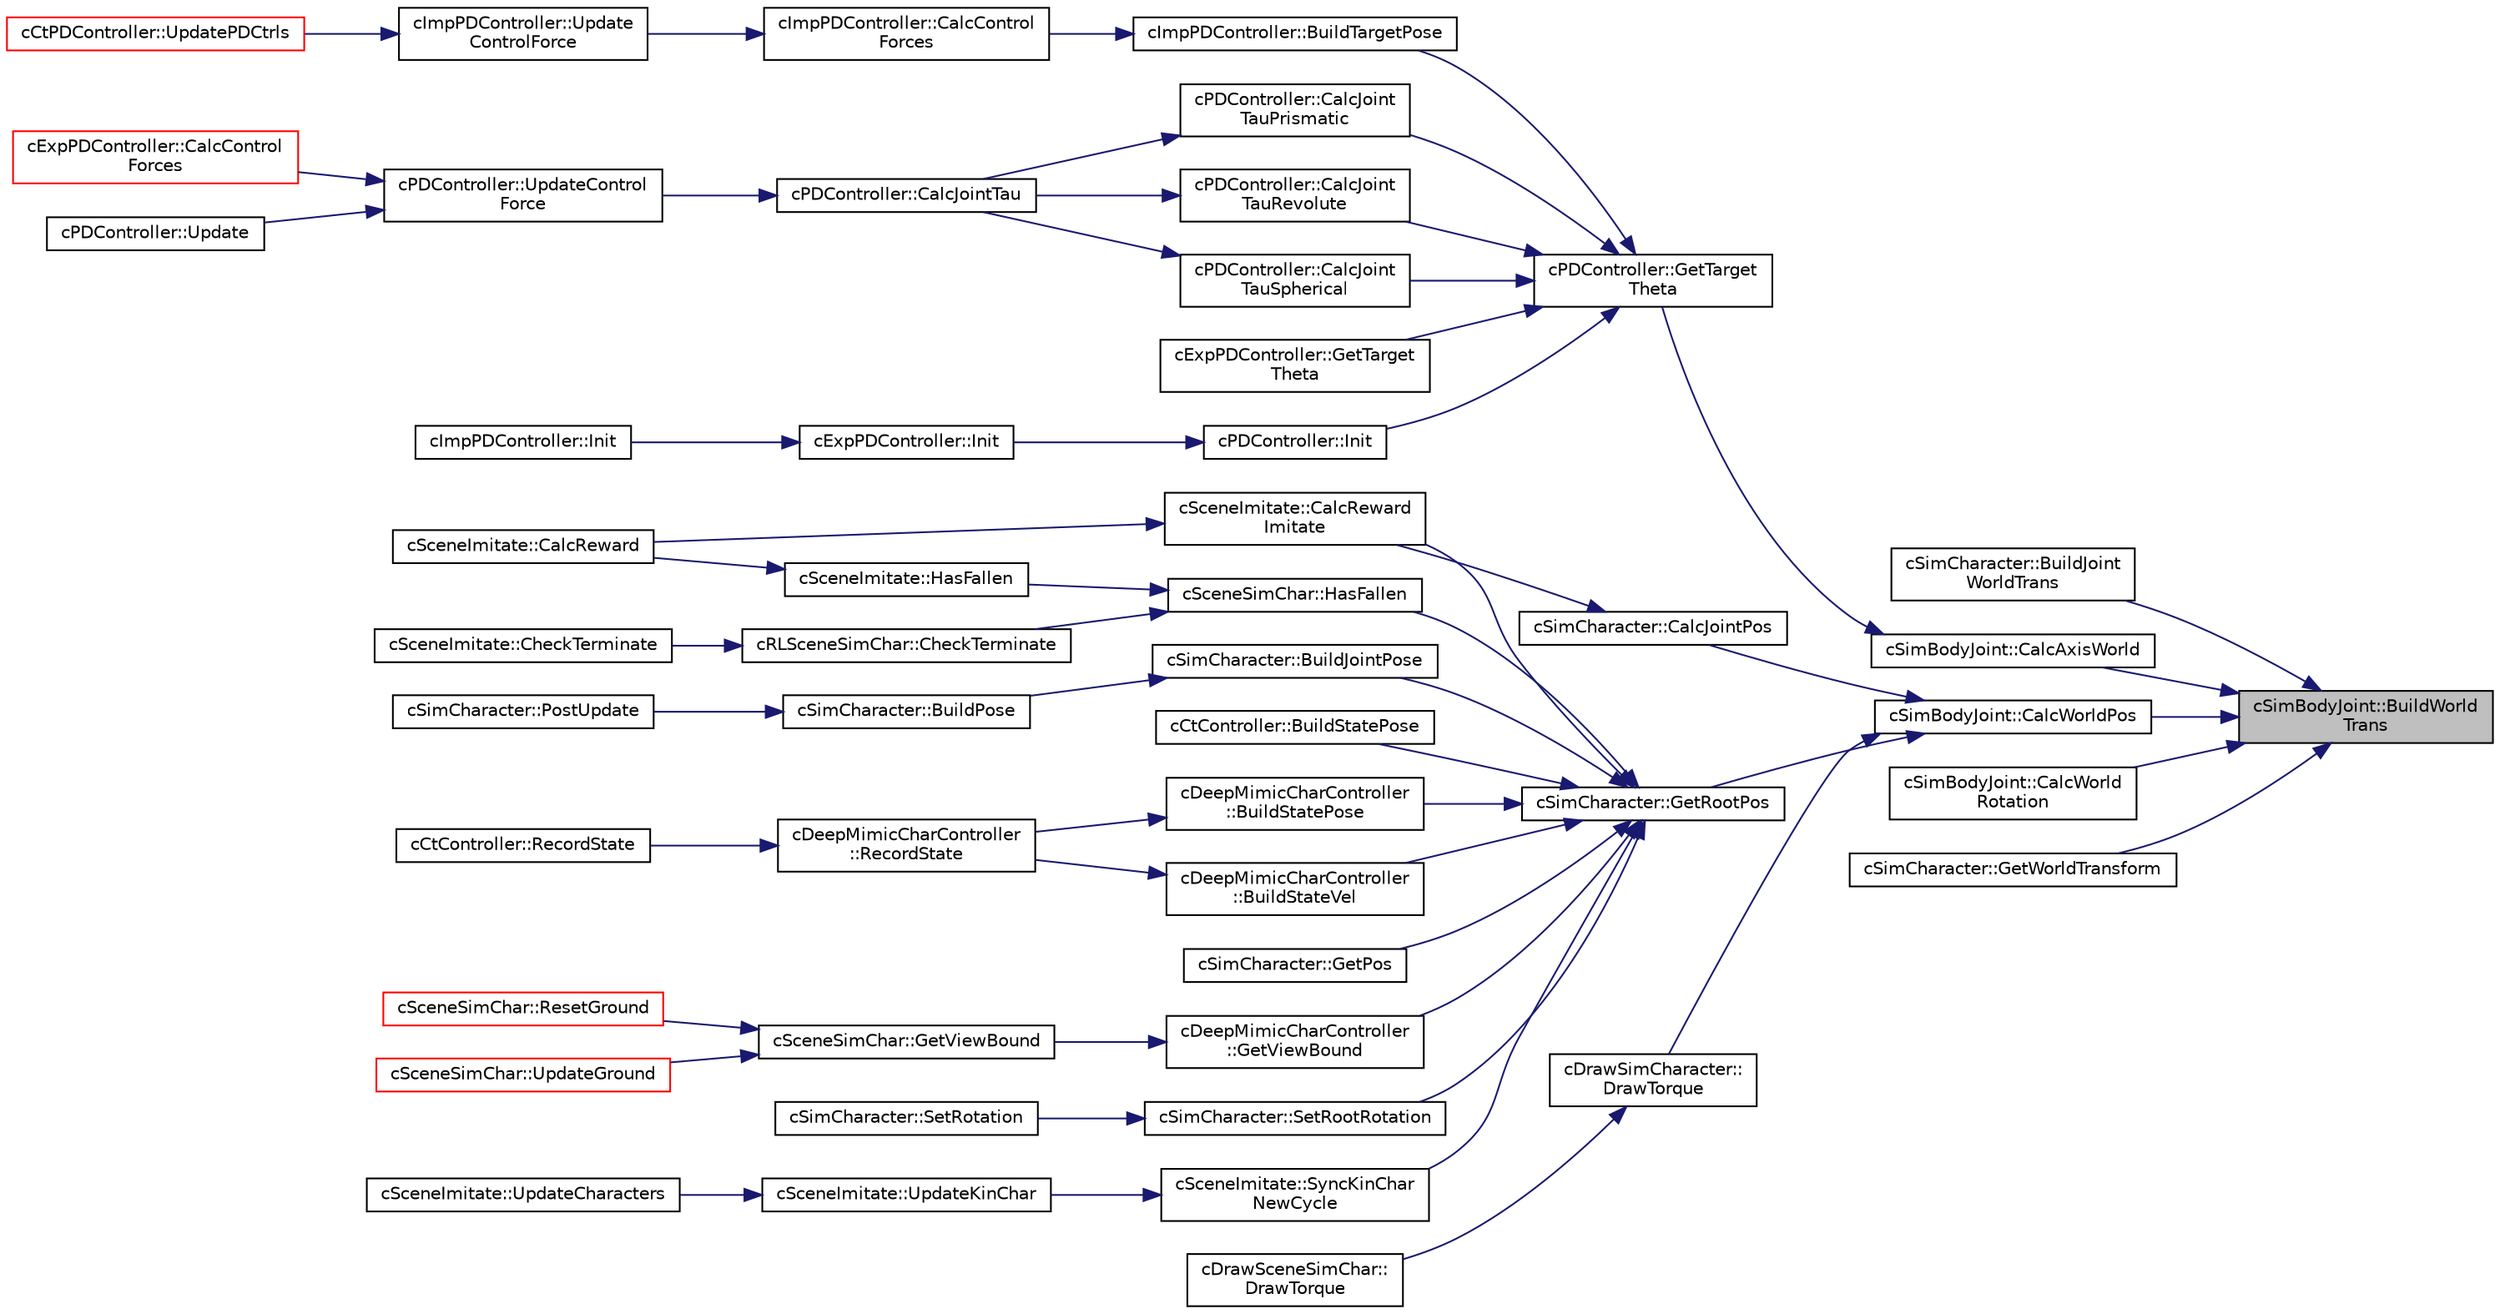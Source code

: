 digraph "cSimBodyJoint::BuildWorldTrans"
{
 // LATEX_PDF_SIZE
  edge [fontname="Helvetica",fontsize="10",labelfontname="Helvetica",labelfontsize="10"];
  node [fontname="Helvetica",fontsize="10",shape=record];
  rankdir="RL";
  Node1 [label="cSimBodyJoint::BuildWorld\lTrans",height=0.2,width=0.4,color="black", fillcolor="grey75", style="filled", fontcolor="black",tooltip=" "];
  Node1 -> Node2 [dir="back",color="midnightblue",fontsize="10",style="solid",fontname="Helvetica"];
  Node2 [label="cSimCharacter::BuildJoint\lWorldTrans",height=0.2,width=0.4,color="black", fillcolor="white", style="filled",URL="$classc_sim_character.html#a2441caf7642438cb5e0555db736abe0b",tooltip=" "];
  Node1 -> Node3 [dir="back",color="midnightblue",fontsize="10",style="solid",fontname="Helvetica"];
  Node3 [label="cSimBodyJoint::CalcAxisWorld",height=0.2,width=0.4,color="black", fillcolor="white", style="filled",URL="$classc_sim_body_joint.html#a7778a8cf021f520c8df23d1f4656f6cb",tooltip=" "];
  Node3 -> Node4 [dir="back",color="midnightblue",fontsize="10",style="solid",fontname="Helvetica"];
  Node4 [label="cPDController::GetTarget\lTheta",height=0.2,width=0.4,color="black", fillcolor="white", style="filled",URL="$classc_p_d_controller.html#a6cdb7ada883910dfb5571110ade2d1aa",tooltip=" "];
  Node4 -> Node5 [dir="back",color="midnightblue",fontsize="10",style="solid",fontname="Helvetica"];
  Node5 [label="cImpPDController::BuildTargetPose",height=0.2,width=0.4,color="black", fillcolor="white", style="filled",URL="$classc_imp_p_d_controller.html#ab0cbdb157d74f97bdd3a97560de89e3c",tooltip=" "];
  Node5 -> Node6 [dir="back",color="midnightblue",fontsize="10",style="solid",fontname="Helvetica"];
  Node6 [label="cImpPDController::CalcControl\lForces",height=0.2,width=0.4,color="black", fillcolor="white", style="filled",URL="$classc_imp_p_d_controller.html#ad842a2f1c8e4fcc041e5e5c92251711f",tooltip=" "];
  Node6 -> Node7 [dir="back",color="midnightblue",fontsize="10",style="solid",fontname="Helvetica"];
  Node7 [label="cImpPDController::Update\lControlForce",height=0.2,width=0.4,color="black", fillcolor="white", style="filled",URL="$classc_imp_p_d_controller.html#a1720b102b3336b93c5d09d6740492eec",tooltip=" "];
  Node7 -> Node8 [dir="back",color="midnightblue",fontsize="10",style="solid",fontname="Helvetica"];
  Node8 [label="cCtPDController::UpdatePDCtrls",height=0.2,width=0.4,color="red", fillcolor="white", style="filled",URL="$classc_ct_p_d_controller.html#a6125968b7f2f754ff772124f23ad6298",tooltip=" "];
  Node4 -> Node10 [dir="back",color="midnightblue",fontsize="10",style="solid",fontname="Helvetica"];
  Node10 [label="cPDController::CalcJoint\lTauPrismatic",height=0.2,width=0.4,color="black", fillcolor="white", style="filled",URL="$classc_p_d_controller.html#ab772d609979765d7f638829d24c9c25f",tooltip=" "];
  Node10 -> Node11 [dir="back",color="midnightblue",fontsize="10",style="solid",fontname="Helvetica"];
  Node11 [label="cPDController::CalcJointTau",height=0.2,width=0.4,color="black", fillcolor="white", style="filled",URL="$classc_p_d_controller.html#a61098c094ba822326b5b3e1f8815b45d",tooltip=" "];
  Node11 -> Node12 [dir="back",color="midnightblue",fontsize="10",style="solid",fontname="Helvetica"];
  Node12 [label="cPDController::UpdateControl\lForce",height=0.2,width=0.4,color="black", fillcolor="white", style="filled",URL="$classc_p_d_controller.html#a55bc39133f19f258f9765c6619838f92",tooltip=" "];
  Node12 -> Node13 [dir="back",color="midnightblue",fontsize="10",style="solid",fontname="Helvetica"];
  Node13 [label="cExpPDController::CalcControl\lForces",height=0.2,width=0.4,color="red", fillcolor="white", style="filled",URL="$classc_exp_p_d_controller.html#ab89c0bc19d88877c69b48c32a2afe9e2",tooltip=" "];
  Node12 -> Node16 [dir="back",color="midnightblue",fontsize="10",style="solid",fontname="Helvetica"];
  Node16 [label="cPDController::Update",height=0.2,width=0.4,color="black", fillcolor="white", style="filled",URL="$classc_p_d_controller.html#a21691ce60be812e16d73e13a909b5698",tooltip=" "];
  Node4 -> Node17 [dir="back",color="midnightblue",fontsize="10",style="solid",fontname="Helvetica"];
  Node17 [label="cPDController::CalcJoint\lTauRevolute",height=0.2,width=0.4,color="black", fillcolor="white", style="filled",URL="$classc_p_d_controller.html#a319ce63bb811cb82b571138a090d2bf5",tooltip=" "];
  Node17 -> Node11 [dir="back",color="midnightblue",fontsize="10",style="solid",fontname="Helvetica"];
  Node4 -> Node18 [dir="back",color="midnightblue",fontsize="10",style="solid",fontname="Helvetica"];
  Node18 [label="cPDController::CalcJoint\lTauSpherical",height=0.2,width=0.4,color="black", fillcolor="white", style="filled",URL="$classc_p_d_controller.html#a6db5c1ae59f16bf20dd98c2d86772d38",tooltip=" "];
  Node18 -> Node11 [dir="back",color="midnightblue",fontsize="10",style="solid",fontname="Helvetica"];
  Node4 -> Node19 [dir="back",color="midnightblue",fontsize="10",style="solid",fontname="Helvetica"];
  Node19 [label="cExpPDController::GetTarget\lTheta",height=0.2,width=0.4,color="black", fillcolor="white", style="filled",URL="$classc_exp_p_d_controller.html#ad48233e9721ad4c9a72121ce013c553f",tooltip=" "];
  Node4 -> Node20 [dir="back",color="midnightblue",fontsize="10",style="solid",fontname="Helvetica"];
  Node20 [label="cPDController::Init",height=0.2,width=0.4,color="black", fillcolor="white", style="filled",URL="$classc_p_d_controller.html#a760e2468925bff63cd0966b1a0f20c13",tooltip=" "];
  Node20 -> Node21 [dir="back",color="midnightblue",fontsize="10",style="solid",fontname="Helvetica"];
  Node21 [label="cExpPDController::Init",height=0.2,width=0.4,color="black", fillcolor="white", style="filled",URL="$classc_exp_p_d_controller.html#a3aac3bb46f672354b1b4991bc5cbb297",tooltip=" "];
  Node21 -> Node22 [dir="back",color="midnightblue",fontsize="10",style="solid",fontname="Helvetica"];
  Node22 [label="cImpPDController::Init",height=0.2,width=0.4,color="black", fillcolor="white", style="filled",URL="$classc_imp_p_d_controller.html#a3088ee721f685b485cc6084907c292a5",tooltip=" "];
  Node1 -> Node23 [dir="back",color="midnightblue",fontsize="10",style="solid",fontname="Helvetica"];
  Node23 [label="cSimBodyJoint::CalcWorldPos",height=0.2,width=0.4,color="black", fillcolor="white", style="filled",URL="$classc_sim_body_joint.html#a24f75e09a36dd752f54298923b202da7",tooltip=" "];
  Node23 -> Node24 [dir="back",color="midnightblue",fontsize="10",style="solid",fontname="Helvetica"];
  Node24 [label="cSimCharacter::CalcJointPos",height=0.2,width=0.4,color="black", fillcolor="white", style="filled",URL="$classc_sim_character.html#ac7bbfcbc0ad78bd6f289b557ceb6d7af",tooltip=" "];
  Node24 -> Node25 [dir="back",color="midnightblue",fontsize="10",style="solid",fontname="Helvetica"];
  Node25 [label="cSceneImitate::CalcReward\lImitate",height=0.2,width=0.4,color="black", fillcolor="white", style="filled",URL="$classc_scene_imitate.html#a5fa3ac5de8bbde3998e4943fcf8ab18b",tooltip=" "];
  Node25 -> Node26 [dir="back",color="midnightblue",fontsize="10",style="solid",fontname="Helvetica"];
  Node26 [label="cSceneImitate::CalcReward",height=0.2,width=0.4,color="black", fillcolor="white", style="filled",URL="$classc_scene_imitate.html#aed775e0aa0df893f1df6b35cda0cbeab",tooltip=" "];
  Node23 -> Node27 [dir="back",color="midnightblue",fontsize="10",style="solid",fontname="Helvetica"];
  Node27 [label="cDrawSimCharacter::\lDrawTorque",height=0.2,width=0.4,color="black", fillcolor="white", style="filled",URL="$classc_draw_sim_character.html#a8d80e489711dc094d9f5dda0f6f5bcfc",tooltip=" "];
  Node27 -> Node28 [dir="back",color="midnightblue",fontsize="10",style="solid",fontname="Helvetica"];
  Node28 [label="cDrawSceneSimChar::\lDrawTorque",height=0.2,width=0.4,color="black", fillcolor="white", style="filled",URL="$classc_draw_scene_sim_char.html#ade2b8139ed9ab688252c061e13cf5aba",tooltip=" "];
  Node23 -> Node29 [dir="back",color="midnightblue",fontsize="10",style="solid",fontname="Helvetica"];
  Node29 [label="cSimCharacter::GetRootPos",height=0.2,width=0.4,color="black", fillcolor="white", style="filled",URL="$classc_sim_character.html#a546a3ce5d658ff704e9c3ca855a7e695",tooltip=" "];
  Node29 -> Node30 [dir="back",color="midnightblue",fontsize="10",style="solid",fontname="Helvetica"];
  Node30 [label="cSimCharacter::BuildJointPose",height=0.2,width=0.4,color="black", fillcolor="white", style="filled",URL="$classc_sim_character.html#a898aa0ad7809c8df375286e16d315542",tooltip=" "];
  Node30 -> Node31 [dir="back",color="midnightblue",fontsize="10",style="solid",fontname="Helvetica"];
  Node31 [label="cSimCharacter::BuildPose",height=0.2,width=0.4,color="black", fillcolor="white", style="filled",URL="$classc_sim_character.html#a01a4858503a34a2d620bdb02f7b1f6e6",tooltip=" "];
  Node31 -> Node32 [dir="back",color="midnightblue",fontsize="10",style="solid",fontname="Helvetica"];
  Node32 [label="cSimCharacter::PostUpdate",height=0.2,width=0.4,color="black", fillcolor="white", style="filled",URL="$classc_sim_character.html#a8c66097eb42b23db0bd0a8f156cf7871",tooltip=" "];
  Node29 -> Node33 [dir="back",color="midnightblue",fontsize="10",style="solid",fontname="Helvetica"];
  Node33 [label="cCtController::BuildStatePose",height=0.2,width=0.4,color="black", fillcolor="white", style="filled",URL="$classc_ct_controller.html#a696c4c6d34d0500a6ff83fc359ec680c",tooltip=" "];
  Node29 -> Node34 [dir="back",color="midnightblue",fontsize="10",style="solid",fontname="Helvetica"];
  Node34 [label="cDeepMimicCharController\l::BuildStatePose",height=0.2,width=0.4,color="black", fillcolor="white", style="filled",URL="$classc_deep_mimic_char_controller.html#a6e6b46c058bd75ba865a1f65558609f3",tooltip=" "];
  Node34 -> Node35 [dir="back",color="midnightblue",fontsize="10",style="solid",fontname="Helvetica"];
  Node35 [label="cDeepMimicCharController\l::RecordState",height=0.2,width=0.4,color="black", fillcolor="white", style="filled",URL="$classc_deep_mimic_char_controller.html#a338b2c5e9bdfb90f2aba993442514a7e",tooltip=" "];
  Node35 -> Node36 [dir="back",color="midnightblue",fontsize="10",style="solid",fontname="Helvetica"];
  Node36 [label="cCtController::RecordState",height=0.2,width=0.4,color="black", fillcolor="white", style="filled",URL="$classc_ct_controller.html#a3add308061c76bcd016e0b972d51c72d",tooltip=" "];
  Node29 -> Node37 [dir="back",color="midnightblue",fontsize="10",style="solid",fontname="Helvetica"];
  Node37 [label="cDeepMimicCharController\l::BuildStateVel",height=0.2,width=0.4,color="black", fillcolor="white", style="filled",URL="$classc_deep_mimic_char_controller.html#a3a35e6d7bc79f90096215a43b508728f",tooltip=" "];
  Node37 -> Node35 [dir="back",color="midnightblue",fontsize="10",style="solid",fontname="Helvetica"];
  Node29 -> Node25 [dir="back",color="midnightblue",fontsize="10",style="solid",fontname="Helvetica"];
  Node29 -> Node38 [dir="back",color="midnightblue",fontsize="10",style="solid",fontname="Helvetica"];
  Node38 [label="cSimCharacter::GetPos",height=0.2,width=0.4,color="black", fillcolor="white", style="filled",URL="$classc_sim_character.html#a8a42e054eb40422eb1c0c7cc41eb1714",tooltip=" "];
  Node29 -> Node39 [dir="back",color="midnightblue",fontsize="10",style="solid",fontname="Helvetica"];
  Node39 [label="cDeepMimicCharController\l::GetViewBound",height=0.2,width=0.4,color="black", fillcolor="white", style="filled",URL="$classc_deep_mimic_char_controller.html#a5d58de9124adda327251d44de5fd71db",tooltip=" "];
  Node39 -> Node40 [dir="back",color="midnightblue",fontsize="10",style="solid",fontname="Helvetica"];
  Node40 [label="cSceneSimChar::GetViewBound",height=0.2,width=0.4,color="black", fillcolor="white", style="filled",URL="$classc_scene_sim_char.html#a37bb4057942322918f8f1a3525e6fa0c",tooltip=" "];
  Node40 -> Node41 [dir="back",color="midnightblue",fontsize="10",style="solid",fontname="Helvetica"];
  Node41 [label="cSceneSimChar::ResetGround",height=0.2,width=0.4,color="red", fillcolor="white", style="filled",URL="$classc_scene_sim_char.html#a8e798cd69e238840eaa810c7ada70211",tooltip=" "];
  Node40 -> Node44 [dir="back",color="midnightblue",fontsize="10",style="solid",fontname="Helvetica"];
  Node44 [label="cSceneSimChar::UpdateGround",height=0.2,width=0.4,color="red", fillcolor="white", style="filled",URL="$classc_scene_sim_char.html#a8e7f084e6a02854ff1c89eeb9aabcf70",tooltip=" "];
  Node29 -> Node46 [dir="back",color="midnightblue",fontsize="10",style="solid",fontname="Helvetica"];
  Node46 [label="cSceneSimChar::HasFallen",height=0.2,width=0.4,color="black", fillcolor="white", style="filled",URL="$classc_scene_sim_char.html#a2d9d2d5351d24ce257ada868f1743f9f",tooltip=" "];
  Node46 -> Node47 [dir="back",color="midnightblue",fontsize="10",style="solid",fontname="Helvetica"];
  Node47 [label="cRLSceneSimChar::CheckTerminate",height=0.2,width=0.4,color="black", fillcolor="white", style="filled",URL="$classc_r_l_scene_sim_char.html#a2bf595df93e15631434cceaa7b2d6485",tooltip=" "];
  Node47 -> Node48 [dir="back",color="midnightblue",fontsize="10",style="solid",fontname="Helvetica"];
  Node48 [label="cSceneImitate::CheckTerminate",height=0.2,width=0.4,color="black", fillcolor="white", style="filled",URL="$classc_scene_imitate.html#a6a032059e59b48310d61e030ec6a1487",tooltip=" "];
  Node46 -> Node49 [dir="back",color="midnightblue",fontsize="10",style="solid",fontname="Helvetica"];
  Node49 [label="cSceneImitate::HasFallen",height=0.2,width=0.4,color="black", fillcolor="white", style="filled",URL="$classc_scene_imitate.html#ac54dfa6cb9419e50910435b46160727e",tooltip=" "];
  Node49 -> Node26 [dir="back",color="midnightblue",fontsize="10",style="solid",fontname="Helvetica"];
  Node29 -> Node50 [dir="back",color="midnightblue",fontsize="10",style="solid",fontname="Helvetica"];
  Node50 [label="cSimCharacter::SetRootRotation",height=0.2,width=0.4,color="black", fillcolor="white", style="filled",URL="$classc_sim_character.html#a1a3707aa881b23e81ef49b86e04c9c76",tooltip=" "];
  Node50 -> Node51 [dir="back",color="midnightblue",fontsize="10",style="solid",fontname="Helvetica"];
  Node51 [label="cSimCharacter::SetRotation",height=0.2,width=0.4,color="black", fillcolor="white", style="filled",URL="$classc_sim_character.html#aa7df1c97b10f864b3a4d4c0e8ef767de",tooltip=" "];
  Node29 -> Node52 [dir="back",color="midnightblue",fontsize="10",style="solid",fontname="Helvetica"];
  Node52 [label="cSceneImitate::SyncKinChar\lNewCycle",height=0.2,width=0.4,color="black", fillcolor="white", style="filled",URL="$classc_scene_imitate.html#a912ee6b57ba40551c4f0be71a636521c",tooltip=" "];
  Node52 -> Node53 [dir="back",color="midnightblue",fontsize="10",style="solid",fontname="Helvetica"];
  Node53 [label="cSceneImitate::UpdateKinChar",height=0.2,width=0.4,color="black", fillcolor="white", style="filled",URL="$classc_scene_imitate.html#a46e91c3e17e31b4ddfc0509e369f8a02",tooltip=" "];
  Node53 -> Node54 [dir="back",color="midnightblue",fontsize="10",style="solid",fontname="Helvetica"];
  Node54 [label="cSceneImitate::UpdateCharacters",height=0.2,width=0.4,color="black", fillcolor="white", style="filled",URL="$classc_scene_imitate.html#aa8ba710f2cf9be960f22ec8f1dc5eb62",tooltip=" "];
  Node1 -> Node55 [dir="back",color="midnightblue",fontsize="10",style="solid",fontname="Helvetica"];
  Node55 [label="cSimBodyJoint::CalcWorld\lRotation",height=0.2,width=0.4,color="black", fillcolor="white", style="filled",URL="$classc_sim_body_joint.html#a5060561ab5b3651ef6eb6bfc759af451",tooltip=" "];
  Node1 -> Node56 [dir="back",color="midnightblue",fontsize="10",style="solid",fontname="Helvetica"];
  Node56 [label="cSimCharacter::GetWorldTransform",height=0.2,width=0.4,color="black", fillcolor="white", style="filled",URL="$classc_sim_character.html#a5e7d9a30e941a53579411cb73f1d4229",tooltip=" "];
}
